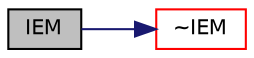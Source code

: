 digraph "IEM"
{
  bgcolor="transparent";
  edge [fontname="Helvetica",fontsize="10",labelfontname="Helvetica",labelfontsize="10"];
  node [fontname="Helvetica",fontsize="10",shape=record];
  rankdir="LR";
  Node1 [label="IEM",height=0.2,width=0.4,color="black", fillcolor="grey75", style="filled", fontcolor="black"];
  Node1 -> Node2 [color="midnightblue",fontsize="10",style="solid",fontname="Helvetica"];
  Node2 [label="~IEM",height=0.2,width=0.4,color="red",URL="$a00035.html#a997e52c6e4e36862421a083fced3f78b",tooltip="Destructor. "];
}

